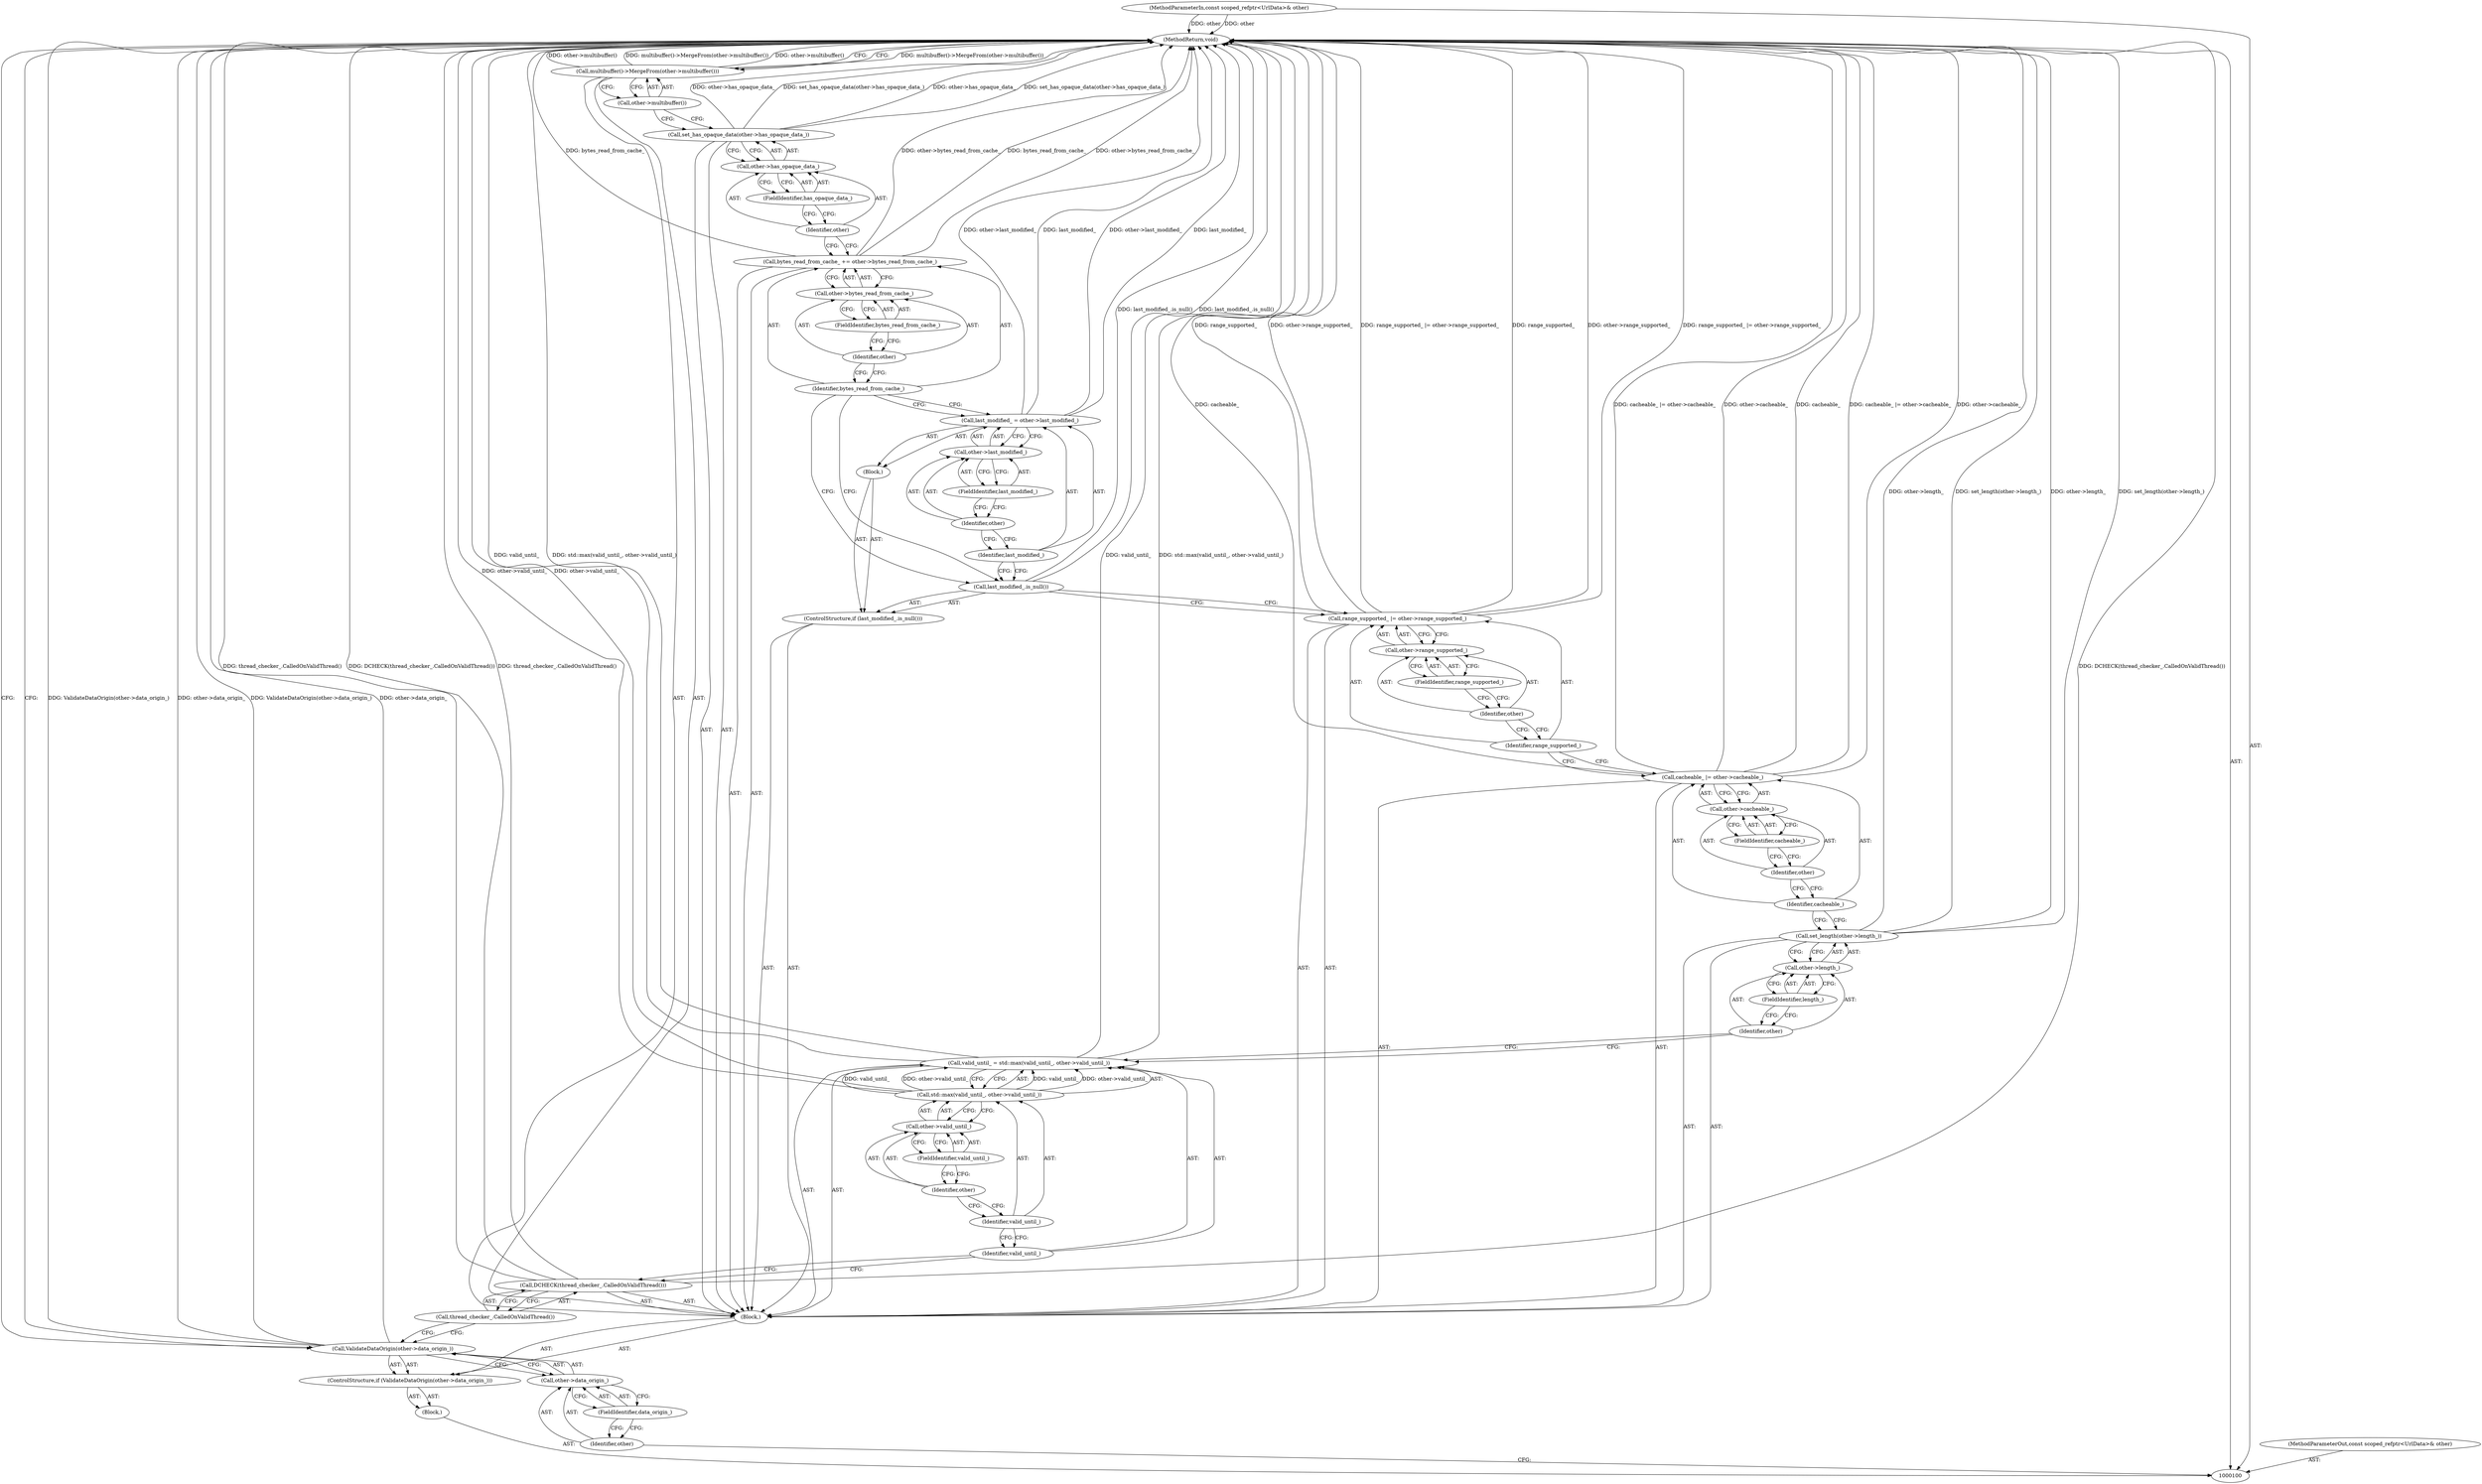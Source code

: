 digraph "1_Chrome_a9cbaa7a40e2b2723cfc2f266c42f4980038a949_6" {
"1000151" [label="(MethodReturn,void)"];
"1000101" [label="(MethodParameterIn,const scoped_refptr<UrlData>& other)"];
"1000210" [label="(MethodParameterOut,const scoped_refptr<UrlData>& other)"];
"1000102" [label="(Block,)"];
"1000142" [label="(Call,other->bytes_read_from_cache_)"];
"1000143" [label="(Identifier,other)"];
"1000144" [label="(FieldIdentifier,bytes_read_from_cache_)"];
"1000140" [label="(Call,bytes_read_from_cache_ += other->bytes_read_from_cache_)"];
"1000141" [label="(Identifier,bytes_read_from_cache_)"];
"1000146" [label="(Call,other->has_opaque_data_)"];
"1000147" [label="(Identifier,other)"];
"1000148" [label="(FieldIdentifier,has_opaque_data_)"];
"1000145" [label="(Call,set_has_opaque_data(other->has_opaque_data_))"];
"1000150" [label="(Call,other->multibuffer())"];
"1000149" [label="(Call,multibuffer()->MergeFrom(other->multibuffer()))"];
"1000103" [label="(ControlStructure,if (ValidateDataOrigin(other->data_origin_)))"];
"1000105" [label="(Call,other->data_origin_)"];
"1000106" [label="(Identifier,other)"];
"1000107" [label="(FieldIdentifier,data_origin_)"];
"1000108" [label="(Block,)"];
"1000104" [label="(Call,ValidateDataOrigin(other->data_origin_))"];
"1000110" [label="(Call,thread_checker_.CalledOnValidThread())"];
"1000109" [label="(Call,DCHECK(thread_checker_.CalledOnValidThread()))"];
"1000113" [label="(Call,std::max(valid_until_, other->valid_until_))"];
"1000114" [label="(Identifier,valid_until_)"];
"1000111" [label="(Call,valid_until_ = std::max(valid_until_, other->valid_until_))"];
"1000112" [label="(Identifier,valid_until_)"];
"1000115" [label="(Call,other->valid_until_)"];
"1000116" [label="(Identifier,other)"];
"1000117" [label="(FieldIdentifier,valid_until_)"];
"1000119" [label="(Call,other->length_)"];
"1000120" [label="(Identifier,other)"];
"1000121" [label="(FieldIdentifier,length_)"];
"1000118" [label="(Call,set_length(other->length_))"];
"1000124" [label="(Call,other->cacheable_)"];
"1000125" [label="(Identifier,other)"];
"1000126" [label="(FieldIdentifier,cacheable_)"];
"1000122" [label="(Call,cacheable_ |= other->cacheable_)"];
"1000123" [label="(Identifier,cacheable_)"];
"1000129" [label="(Call,other->range_supported_)"];
"1000130" [label="(Identifier,other)"];
"1000131" [label="(FieldIdentifier,range_supported_)"];
"1000127" [label="(Call,range_supported_ |= other->range_supported_)"];
"1000128" [label="(Identifier,range_supported_)"];
"1000134" [label="(Block,)"];
"1000132" [label="(ControlStructure,if (last_modified_.is_null()))"];
"1000133" [label="(Call,last_modified_.is_null())"];
"1000137" [label="(Call,other->last_modified_)"];
"1000138" [label="(Identifier,other)"];
"1000139" [label="(FieldIdentifier,last_modified_)"];
"1000135" [label="(Call,last_modified_ = other->last_modified_)"];
"1000136" [label="(Identifier,last_modified_)"];
"1000151" -> "1000100"  [label="AST: "];
"1000151" -> "1000149"  [label="CFG: "];
"1000151" -> "1000104"  [label="CFG: "];
"1000140" -> "1000151"  [label="DDG: other->bytes_read_from_cache_"];
"1000140" -> "1000151"  [label="DDG: bytes_read_from_cache_"];
"1000104" -> "1000151"  [label="DDG: ValidateDataOrigin(other->data_origin_)"];
"1000104" -> "1000151"  [label="DDG: other->data_origin_"];
"1000127" -> "1000151"  [label="DDG: other->range_supported_"];
"1000127" -> "1000151"  [label="DDG: range_supported_ |= other->range_supported_"];
"1000127" -> "1000151"  [label="DDG: range_supported_"];
"1000113" -> "1000151"  [label="DDG: other->valid_until_"];
"1000149" -> "1000151"  [label="DDG: multibuffer()->MergeFrom(other->multibuffer())"];
"1000149" -> "1000151"  [label="DDG: other->multibuffer()"];
"1000118" -> "1000151"  [label="DDG: set_length(other->length_)"];
"1000118" -> "1000151"  [label="DDG: other->length_"];
"1000145" -> "1000151"  [label="DDG: other->has_opaque_data_"];
"1000145" -> "1000151"  [label="DDG: set_has_opaque_data(other->has_opaque_data_)"];
"1000122" -> "1000151"  [label="DDG: other->cacheable_"];
"1000122" -> "1000151"  [label="DDG: cacheable_"];
"1000122" -> "1000151"  [label="DDG: cacheable_ |= other->cacheable_"];
"1000133" -> "1000151"  [label="DDG: last_modified_.is_null()"];
"1000111" -> "1000151"  [label="DDG: valid_until_"];
"1000111" -> "1000151"  [label="DDG: std::max(valid_until_, other->valid_until_)"];
"1000101" -> "1000151"  [label="DDG: other"];
"1000109" -> "1000151"  [label="DDG: thread_checker_.CalledOnValidThread()"];
"1000109" -> "1000151"  [label="DDG: DCHECK(thread_checker_.CalledOnValidThread())"];
"1000135" -> "1000151"  [label="DDG: last_modified_"];
"1000135" -> "1000151"  [label="DDG: other->last_modified_"];
"1000101" -> "1000100"  [label="AST: "];
"1000101" -> "1000151"  [label="DDG: other"];
"1000210" -> "1000100"  [label="AST: "];
"1000102" -> "1000100"  [label="AST: "];
"1000103" -> "1000102"  [label="AST: "];
"1000142" -> "1000140"  [label="AST: "];
"1000142" -> "1000144"  [label="CFG: "];
"1000143" -> "1000142"  [label="AST: "];
"1000144" -> "1000142"  [label="AST: "];
"1000140" -> "1000142"  [label="CFG: "];
"1000143" -> "1000142"  [label="AST: "];
"1000143" -> "1000141"  [label="CFG: "];
"1000144" -> "1000143"  [label="CFG: "];
"1000144" -> "1000142"  [label="AST: "];
"1000144" -> "1000143"  [label="CFG: "];
"1000142" -> "1000144"  [label="CFG: "];
"1000140" -> "1000108"  [label="AST: "];
"1000140" -> "1000142"  [label="CFG: "];
"1000141" -> "1000140"  [label="AST: "];
"1000142" -> "1000140"  [label="AST: "];
"1000147" -> "1000140"  [label="CFG: "];
"1000140" -> "1000151"  [label="DDG: other->bytes_read_from_cache_"];
"1000140" -> "1000151"  [label="DDG: bytes_read_from_cache_"];
"1000141" -> "1000140"  [label="AST: "];
"1000141" -> "1000135"  [label="CFG: "];
"1000141" -> "1000133"  [label="CFG: "];
"1000143" -> "1000141"  [label="CFG: "];
"1000146" -> "1000145"  [label="AST: "];
"1000146" -> "1000148"  [label="CFG: "];
"1000147" -> "1000146"  [label="AST: "];
"1000148" -> "1000146"  [label="AST: "];
"1000145" -> "1000146"  [label="CFG: "];
"1000147" -> "1000146"  [label="AST: "];
"1000147" -> "1000140"  [label="CFG: "];
"1000148" -> "1000147"  [label="CFG: "];
"1000148" -> "1000146"  [label="AST: "];
"1000148" -> "1000147"  [label="CFG: "];
"1000146" -> "1000148"  [label="CFG: "];
"1000145" -> "1000108"  [label="AST: "];
"1000145" -> "1000146"  [label="CFG: "];
"1000146" -> "1000145"  [label="AST: "];
"1000150" -> "1000145"  [label="CFG: "];
"1000145" -> "1000151"  [label="DDG: other->has_opaque_data_"];
"1000145" -> "1000151"  [label="DDG: set_has_opaque_data(other->has_opaque_data_)"];
"1000150" -> "1000149"  [label="AST: "];
"1000150" -> "1000145"  [label="CFG: "];
"1000149" -> "1000150"  [label="CFG: "];
"1000149" -> "1000108"  [label="AST: "];
"1000149" -> "1000150"  [label="CFG: "];
"1000150" -> "1000149"  [label="AST: "];
"1000151" -> "1000149"  [label="CFG: "];
"1000149" -> "1000151"  [label="DDG: multibuffer()->MergeFrom(other->multibuffer())"];
"1000149" -> "1000151"  [label="DDG: other->multibuffer()"];
"1000103" -> "1000102"  [label="AST: "];
"1000104" -> "1000103"  [label="AST: "];
"1000108" -> "1000103"  [label="AST: "];
"1000105" -> "1000104"  [label="AST: "];
"1000105" -> "1000107"  [label="CFG: "];
"1000106" -> "1000105"  [label="AST: "];
"1000107" -> "1000105"  [label="AST: "];
"1000104" -> "1000105"  [label="CFG: "];
"1000106" -> "1000105"  [label="AST: "];
"1000106" -> "1000100"  [label="CFG: "];
"1000107" -> "1000106"  [label="CFG: "];
"1000107" -> "1000105"  [label="AST: "];
"1000107" -> "1000106"  [label="CFG: "];
"1000105" -> "1000107"  [label="CFG: "];
"1000108" -> "1000103"  [label="AST: "];
"1000109" -> "1000108"  [label="AST: "];
"1000111" -> "1000108"  [label="AST: "];
"1000118" -> "1000108"  [label="AST: "];
"1000122" -> "1000108"  [label="AST: "];
"1000127" -> "1000108"  [label="AST: "];
"1000132" -> "1000108"  [label="AST: "];
"1000140" -> "1000108"  [label="AST: "];
"1000145" -> "1000108"  [label="AST: "];
"1000149" -> "1000108"  [label="AST: "];
"1000104" -> "1000103"  [label="AST: "];
"1000104" -> "1000105"  [label="CFG: "];
"1000105" -> "1000104"  [label="AST: "];
"1000110" -> "1000104"  [label="CFG: "];
"1000151" -> "1000104"  [label="CFG: "];
"1000104" -> "1000151"  [label="DDG: ValidateDataOrigin(other->data_origin_)"];
"1000104" -> "1000151"  [label="DDG: other->data_origin_"];
"1000110" -> "1000109"  [label="AST: "];
"1000110" -> "1000104"  [label="CFG: "];
"1000109" -> "1000110"  [label="CFG: "];
"1000109" -> "1000108"  [label="AST: "];
"1000109" -> "1000110"  [label="CFG: "];
"1000110" -> "1000109"  [label="AST: "];
"1000112" -> "1000109"  [label="CFG: "];
"1000109" -> "1000151"  [label="DDG: thread_checker_.CalledOnValidThread()"];
"1000109" -> "1000151"  [label="DDG: DCHECK(thread_checker_.CalledOnValidThread())"];
"1000113" -> "1000111"  [label="AST: "];
"1000113" -> "1000115"  [label="CFG: "];
"1000114" -> "1000113"  [label="AST: "];
"1000115" -> "1000113"  [label="AST: "];
"1000111" -> "1000113"  [label="CFG: "];
"1000113" -> "1000151"  [label="DDG: other->valid_until_"];
"1000113" -> "1000111"  [label="DDG: valid_until_"];
"1000113" -> "1000111"  [label="DDG: other->valid_until_"];
"1000114" -> "1000113"  [label="AST: "];
"1000114" -> "1000112"  [label="CFG: "];
"1000116" -> "1000114"  [label="CFG: "];
"1000111" -> "1000108"  [label="AST: "];
"1000111" -> "1000113"  [label="CFG: "];
"1000112" -> "1000111"  [label="AST: "];
"1000113" -> "1000111"  [label="AST: "];
"1000120" -> "1000111"  [label="CFG: "];
"1000111" -> "1000151"  [label="DDG: valid_until_"];
"1000111" -> "1000151"  [label="DDG: std::max(valid_until_, other->valid_until_)"];
"1000113" -> "1000111"  [label="DDG: valid_until_"];
"1000113" -> "1000111"  [label="DDG: other->valid_until_"];
"1000112" -> "1000111"  [label="AST: "];
"1000112" -> "1000109"  [label="CFG: "];
"1000114" -> "1000112"  [label="CFG: "];
"1000115" -> "1000113"  [label="AST: "];
"1000115" -> "1000117"  [label="CFG: "];
"1000116" -> "1000115"  [label="AST: "];
"1000117" -> "1000115"  [label="AST: "];
"1000113" -> "1000115"  [label="CFG: "];
"1000116" -> "1000115"  [label="AST: "];
"1000116" -> "1000114"  [label="CFG: "];
"1000117" -> "1000116"  [label="CFG: "];
"1000117" -> "1000115"  [label="AST: "];
"1000117" -> "1000116"  [label="CFG: "];
"1000115" -> "1000117"  [label="CFG: "];
"1000119" -> "1000118"  [label="AST: "];
"1000119" -> "1000121"  [label="CFG: "];
"1000120" -> "1000119"  [label="AST: "];
"1000121" -> "1000119"  [label="AST: "];
"1000118" -> "1000119"  [label="CFG: "];
"1000120" -> "1000119"  [label="AST: "];
"1000120" -> "1000111"  [label="CFG: "];
"1000121" -> "1000120"  [label="CFG: "];
"1000121" -> "1000119"  [label="AST: "];
"1000121" -> "1000120"  [label="CFG: "];
"1000119" -> "1000121"  [label="CFG: "];
"1000118" -> "1000108"  [label="AST: "];
"1000118" -> "1000119"  [label="CFG: "];
"1000119" -> "1000118"  [label="AST: "];
"1000123" -> "1000118"  [label="CFG: "];
"1000118" -> "1000151"  [label="DDG: set_length(other->length_)"];
"1000118" -> "1000151"  [label="DDG: other->length_"];
"1000124" -> "1000122"  [label="AST: "];
"1000124" -> "1000126"  [label="CFG: "];
"1000125" -> "1000124"  [label="AST: "];
"1000126" -> "1000124"  [label="AST: "];
"1000122" -> "1000124"  [label="CFG: "];
"1000125" -> "1000124"  [label="AST: "];
"1000125" -> "1000123"  [label="CFG: "];
"1000126" -> "1000125"  [label="CFG: "];
"1000126" -> "1000124"  [label="AST: "];
"1000126" -> "1000125"  [label="CFG: "];
"1000124" -> "1000126"  [label="CFG: "];
"1000122" -> "1000108"  [label="AST: "];
"1000122" -> "1000124"  [label="CFG: "];
"1000123" -> "1000122"  [label="AST: "];
"1000124" -> "1000122"  [label="AST: "];
"1000128" -> "1000122"  [label="CFG: "];
"1000122" -> "1000151"  [label="DDG: other->cacheable_"];
"1000122" -> "1000151"  [label="DDG: cacheable_"];
"1000122" -> "1000151"  [label="DDG: cacheable_ |= other->cacheable_"];
"1000123" -> "1000122"  [label="AST: "];
"1000123" -> "1000118"  [label="CFG: "];
"1000125" -> "1000123"  [label="CFG: "];
"1000129" -> "1000127"  [label="AST: "];
"1000129" -> "1000131"  [label="CFG: "];
"1000130" -> "1000129"  [label="AST: "];
"1000131" -> "1000129"  [label="AST: "];
"1000127" -> "1000129"  [label="CFG: "];
"1000130" -> "1000129"  [label="AST: "];
"1000130" -> "1000128"  [label="CFG: "];
"1000131" -> "1000130"  [label="CFG: "];
"1000131" -> "1000129"  [label="AST: "];
"1000131" -> "1000130"  [label="CFG: "];
"1000129" -> "1000131"  [label="CFG: "];
"1000127" -> "1000108"  [label="AST: "];
"1000127" -> "1000129"  [label="CFG: "];
"1000128" -> "1000127"  [label="AST: "];
"1000129" -> "1000127"  [label="AST: "];
"1000133" -> "1000127"  [label="CFG: "];
"1000127" -> "1000151"  [label="DDG: other->range_supported_"];
"1000127" -> "1000151"  [label="DDG: range_supported_ |= other->range_supported_"];
"1000127" -> "1000151"  [label="DDG: range_supported_"];
"1000128" -> "1000127"  [label="AST: "];
"1000128" -> "1000122"  [label="CFG: "];
"1000130" -> "1000128"  [label="CFG: "];
"1000134" -> "1000132"  [label="AST: "];
"1000135" -> "1000134"  [label="AST: "];
"1000132" -> "1000108"  [label="AST: "];
"1000133" -> "1000132"  [label="AST: "];
"1000134" -> "1000132"  [label="AST: "];
"1000133" -> "1000132"  [label="AST: "];
"1000133" -> "1000127"  [label="CFG: "];
"1000136" -> "1000133"  [label="CFG: "];
"1000141" -> "1000133"  [label="CFG: "];
"1000133" -> "1000151"  [label="DDG: last_modified_.is_null()"];
"1000137" -> "1000135"  [label="AST: "];
"1000137" -> "1000139"  [label="CFG: "];
"1000138" -> "1000137"  [label="AST: "];
"1000139" -> "1000137"  [label="AST: "];
"1000135" -> "1000137"  [label="CFG: "];
"1000138" -> "1000137"  [label="AST: "];
"1000138" -> "1000136"  [label="CFG: "];
"1000139" -> "1000138"  [label="CFG: "];
"1000139" -> "1000137"  [label="AST: "];
"1000139" -> "1000138"  [label="CFG: "];
"1000137" -> "1000139"  [label="CFG: "];
"1000135" -> "1000134"  [label="AST: "];
"1000135" -> "1000137"  [label="CFG: "];
"1000136" -> "1000135"  [label="AST: "];
"1000137" -> "1000135"  [label="AST: "];
"1000141" -> "1000135"  [label="CFG: "];
"1000135" -> "1000151"  [label="DDG: last_modified_"];
"1000135" -> "1000151"  [label="DDG: other->last_modified_"];
"1000136" -> "1000135"  [label="AST: "];
"1000136" -> "1000133"  [label="CFG: "];
"1000138" -> "1000136"  [label="CFG: "];
}
